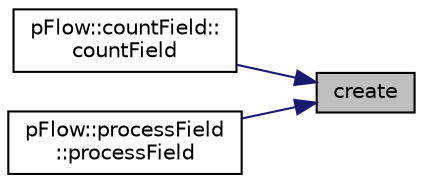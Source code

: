 digraph "create"
{
 // LATEX_PDF_SIZE
  edge [fontname="Helvetica",fontsize="10",labelfontname="Helvetica",labelfontsize="10"];
  node [fontname="Helvetica",fontsize="10",shape=record];
  rankdir="RL";
  Node1 [label="create",height=0.2,width=0.4,color="black", fillcolor="grey75", style="filled", fontcolor="black",tooltip=" "];
  Node1 -> Node2 [dir="back",color="midnightblue",fontsize="10",style="solid",fontname="Helvetica"];
  Node2 [label="pFlow::countField::\lcountField",height=0.2,width=0.4,color="black", fillcolor="white", style="filled",URL="$classpFlow_1_1countField.html#a76980c32e06a459f1f7707c9292e995d",tooltip=" "];
  Node1 -> Node3 [dir="back",color="midnightblue",fontsize="10",style="solid",fontname="Helvetica"];
  Node3 [label="pFlow::processField\l::processField",height=0.2,width=0.4,color="black", fillcolor="white", style="filled",URL="$classpFlow_1_1processField.html#a0a86c835a789080210d1b477e5d77113",tooltip=" "];
}
